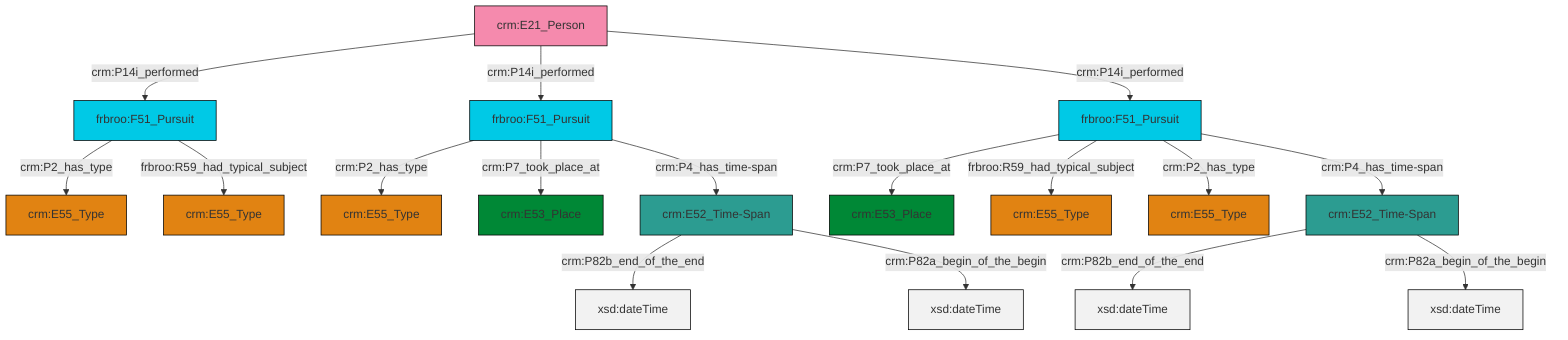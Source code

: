graph TD
classDef Literal fill:#f2f2f2,stroke:#000000;
classDef CRM_Entity fill:#FFFFFF,stroke:#000000;
classDef Temporal_Entity fill:#00C9E6, stroke:#000000;
classDef Type fill:#E18312, stroke:#000000;
classDef Time-Span fill:#2C9C91, stroke:#000000;
classDef Appellation fill:#FFEB7F, stroke:#000000;
classDef Place fill:#008836, stroke:#000000;
classDef Persistent_Item fill:#B266B2, stroke:#000000;
classDef Conceptual_Object fill:#FFD700, stroke:#000000;
classDef Physical_Thing fill:#D2B48C, stroke:#000000;
classDef Actor fill:#f58aad, stroke:#000000;
classDef PC_Classes fill:#4ce600, stroke:#000000;
classDef Multi fill:#cccccc,stroke:#000000;

0["crm:E21_Person"]:::Actor -->|crm:P14i_performed| 1["frbroo:F51_Pursuit"]:::Temporal_Entity
2["crm:E52_Time-Span"]:::Time-Span -->|crm:P82b_end_of_the_end| 3[xsd:dateTime]:::Literal
4["frbroo:F51_Pursuit"]:::Temporal_Entity -->|crm:P2_has_type| 5["crm:E55_Type"]:::Type
4["frbroo:F51_Pursuit"]:::Temporal_Entity -->|crm:P7_took_place_at| 6["crm:E53_Place"]:::Place
7["frbroo:F51_Pursuit"]:::Temporal_Entity -->|crm:P7_took_place_at| 9["crm:E53_Place"]:::Place
0["crm:E21_Person"]:::Actor -->|crm:P14i_performed| 4["frbroo:F51_Pursuit"]:::Temporal_Entity
16["crm:E52_Time-Span"]:::Time-Span -->|crm:P82b_end_of_the_end| 18[xsd:dateTime]:::Literal
7["frbroo:F51_Pursuit"]:::Temporal_Entity -->|frbroo:R59_had_typical_subject| 11["crm:E55_Type"]:::Type
7["frbroo:F51_Pursuit"]:::Temporal_Entity -->|crm:P2_has_type| 19["crm:E55_Type"]:::Type
2["crm:E52_Time-Span"]:::Time-Span -->|crm:P82a_begin_of_the_begin| 20[xsd:dateTime]:::Literal
0["crm:E21_Person"]:::Actor -->|crm:P14i_performed| 7["frbroo:F51_Pursuit"]:::Temporal_Entity
1["frbroo:F51_Pursuit"]:::Temporal_Entity -->|crm:P2_has_type| 23["crm:E55_Type"]:::Type
7["frbroo:F51_Pursuit"]:::Temporal_Entity -->|crm:P4_has_time-span| 16["crm:E52_Time-Span"]:::Time-Span
1["frbroo:F51_Pursuit"]:::Temporal_Entity -->|frbroo:R59_had_typical_subject| 13["crm:E55_Type"]:::Type
16["crm:E52_Time-Span"]:::Time-Span -->|crm:P82a_begin_of_the_begin| 27[xsd:dateTime]:::Literal
4["frbroo:F51_Pursuit"]:::Temporal_Entity -->|crm:P4_has_time-span| 2["crm:E52_Time-Span"]:::Time-Span
